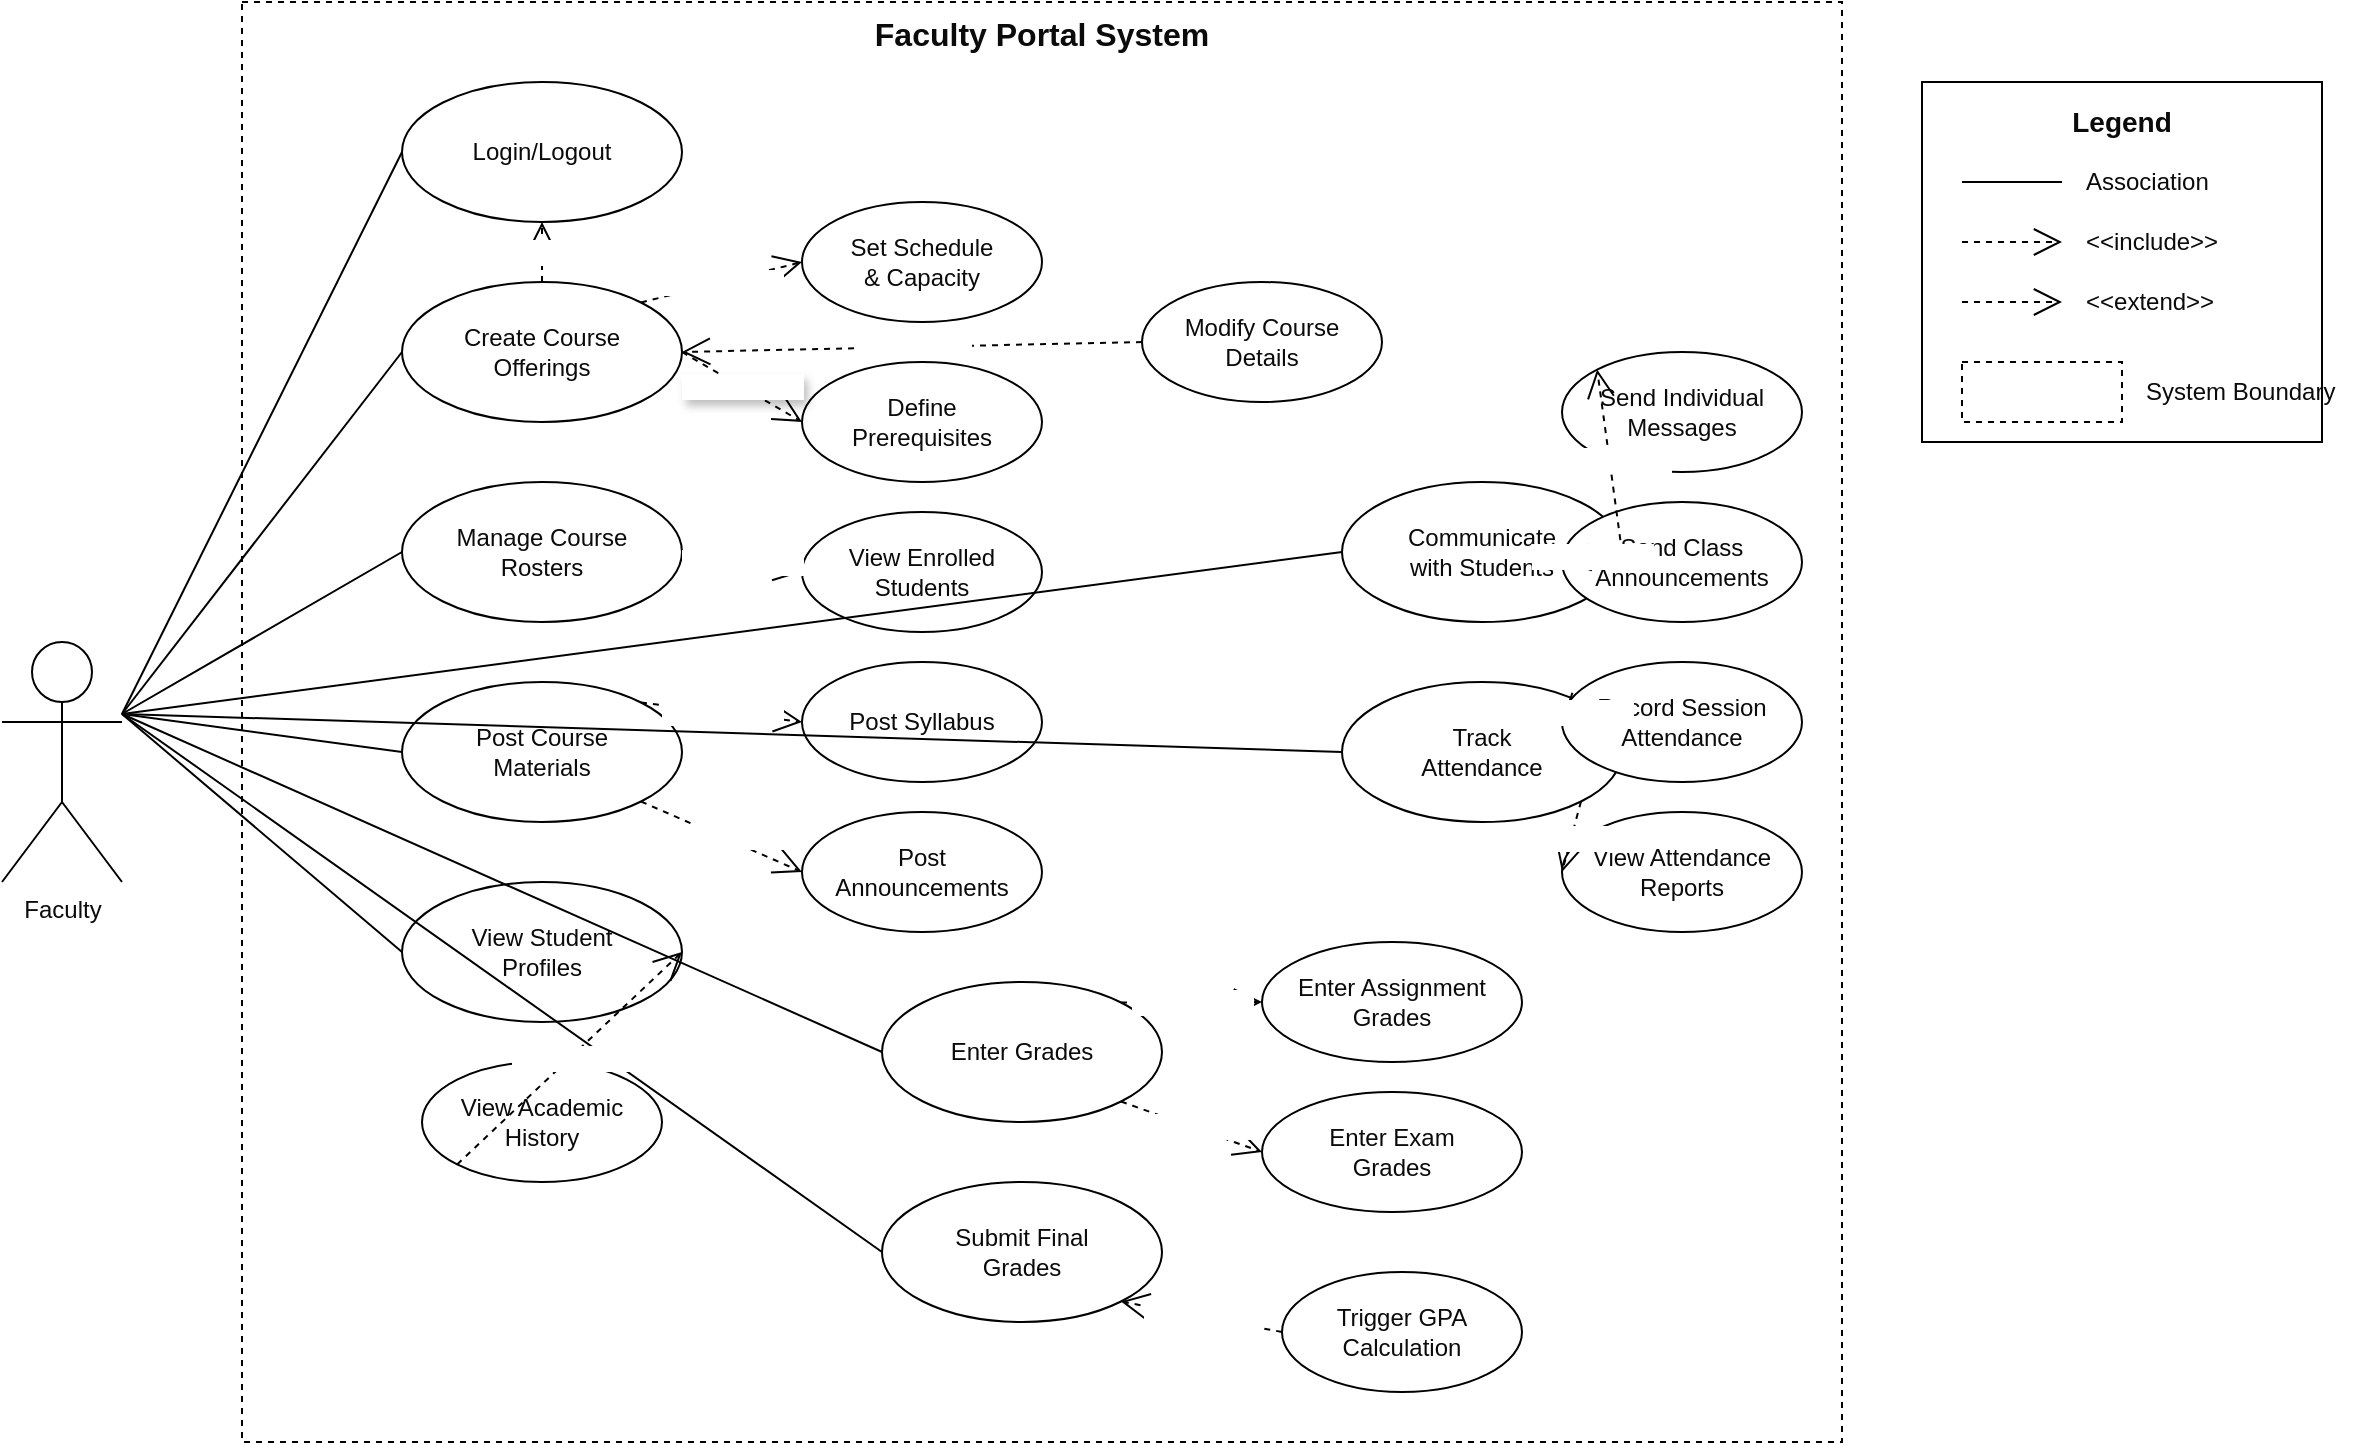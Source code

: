 <mxfile version="28.1.2">
  <diagram name="Faculty Portal Use Cases" id="faculty-portal">
    <mxGraphModel dx="1337" dy="1182" grid="1" gridSize="10" guides="1" tooltips="1" connect="1" arrows="1" fold="1" page="1" pageScale="1" pageWidth="1169" pageHeight="827" background="#ffffff" math="0" shadow="0">
      <root>
        <mxCell id="0" />
        <mxCell id="1" parent="0" />
        <mxCell id="faculty-boundary" value="Faculty Portal System" style="rounded=0;whiteSpace=wrap;html=1;fillColor=none;verticalAlign=top;fontSize=16;fontStyle=1;dashed=1;strokeColor=#000000;fontColor=#0B0B0B;" parent="1" vertex="1">
          <mxGeometry x="200" y="40" width="800" height="720" as="geometry" />
        </mxCell>
        <mxCell id="faculty-actor" value="Faculty" style="shape=umlActor;verticalLabelPosition=bottom;verticalAlign=top;html=1;fillColor=#FFFFFF;strokeColor=#000000;fontColor=#0B0B0B;" parent="1" vertex="1">
          <mxGeometry x="80" y="360" width="60" height="120" as="geometry" />
        </mxCell>
        <mxCell id="fuc-login" value="Login/Logout" style="ellipse;whiteSpace=wrap;html=1;fillColor=#FFFFFF;strokeColor=#000000;fontColor=#0B0B0B;" parent="1" vertex="1">
          <mxGeometry x="280" y="80" width="140" height="70" as="geometry" />
        </mxCell>
        <mxCell id="fuc-create-course" value="Create Course&#xa;Offerings" style="ellipse;whiteSpace=wrap;html=1;fillColor=#FFFFFF;strokeColor=#000000;fontColor=#0B0B0B;" parent="1" vertex="1">
          <mxGeometry x="280" y="180" width="140" height="70" as="geometry" />
        </mxCell>
        <mxCell id="fuc-set-schedule" value="Set Schedule&#xa;&amp;amp; Capacity" style="ellipse;whiteSpace=wrap;html=1;fillColor=#FFFFFF;strokeColor=#000000;fontColor=#0B0B0B;" parent="1" vertex="1">
          <mxGeometry x="480" y="140" width="120" height="60" as="geometry" />
        </mxCell>
        <mxCell id="fuc-prerequisites" value="Define&#xa;Prerequisites" style="ellipse;whiteSpace=wrap;html=1;fillColor=#FFFFFF;strokeColor=#000000;fontColor=#0B0B0B;" parent="1" vertex="1">
          <mxGeometry x="480" y="220" width="120" height="60" as="geometry" />
        </mxCell>
        <mxCell id="fuc-modify-course" value="Modify Course&#xa;Details" style="ellipse;whiteSpace=wrap;html=1;fillColor=#FFFFFF;strokeColor=#000000;fontColor=#0B0B0B;" parent="1" vertex="1">
          <mxGeometry x="650" y="180" width="120" height="60" as="geometry" />
        </mxCell>
        <mxCell id="fuc-rosters" value="Manage Course&#xa;Rosters" style="ellipse;whiteSpace=wrap;html=1;fillColor=#FFFFFF;strokeColor=#000000;fontColor=#0B0B0B;" parent="1" vertex="1">
          <mxGeometry x="280" y="280" width="140" height="70" as="geometry" />
        </mxCell>
        <mxCell id="fuc-view-enrolled" value="View Enrolled&#xa;Students" style="ellipse;whiteSpace=wrap;html=1;fillColor=#FFFFFF;strokeColor=#000000;fontColor=#0B0B0B;" parent="1" vertex="1">
          <mxGeometry x="480" y="295" width="120" height="60" as="geometry" />
        </mxCell>
        <mxCell id="fuc-materials" value="Post Course&#xa;Materials" style="ellipse;whiteSpace=wrap;html=1;fillColor=#FFFFFF;strokeColor=#000000;fontColor=#0B0B0B;" parent="1" vertex="1">
          <mxGeometry x="280" y="380" width="140" height="70" as="geometry" />
        </mxCell>
        <mxCell id="fuc-syllabus" value="Post Syllabus" style="ellipse;whiteSpace=wrap;html=1;fillColor=#FFFFFF;strokeColor=#000000;fontColor=#0B0B0B;" parent="1" vertex="1">
          <mxGeometry x="480" y="370" width="120" height="60" as="geometry" />
        </mxCell>
        <mxCell id="fuc-announcements" value="Post&#xa;Announcements" style="ellipse;whiteSpace=wrap;html=1;fillColor=#FFFFFF;strokeColor=#000000;fontColor=#0B0B0B;" parent="1" vertex="1">
          <mxGeometry x="480" y="445" width="120" height="60" as="geometry" />
        </mxCell>
        <mxCell id="fuc-enter-grades" value="Enter Grades" style="ellipse;whiteSpace=wrap;html=1;fillColor=#FFFFFF;strokeColor=#000000;fontColor=#0B0B0B;" parent="1" vertex="1">
          <mxGeometry x="520" y="530" width="140" height="70" as="geometry" />
        </mxCell>
        <mxCell id="fuc-assign-grades" value="Enter Assignment&#xa;Grades" style="ellipse;whiteSpace=wrap;html=1;fillColor=#FFFFFF;strokeColor=#000000;fontColor=#0B0B0B;" parent="1" vertex="1">
          <mxGeometry x="710" y="510" width="130" height="60" as="geometry" />
        </mxCell>
        <mxCell id="fuc-exam-grades" value="Enter Exam&#xa;Grades" style="ellipse;whiteSpace=wrap;html=1;fillColor=#FFFFFF;strokeColor=#000000;fontColor=#0B0B0B;" parent="1" vertex="1">
          <mxGeometry x="710" y="585" width="130" height="60" as="geometry" />
        </mxCell>
        <mxCell id="fuc-final-grades" value="Submit Final&#xa;Grades" style="ellipse;whiteSpace=wrap;html=1;fillColor=#FFFFFF;strokeColor=#000000;fontColor=#0B0B0B;" parent="1" vertex="1">
          <mxGeometry x="520" y="630" width="140" height="70" as="geometry" />
        </mxCell>
        <mxCell id="fuc-calculate-gpa" value="Trigger GPA&#xa;Calculation" style="ellipse;whiteSpace=wrap;html=1;fillColor=#FFFFFF;strokeColor=#000000;fontColor=#0B0B0B;" parent="1" vertex="1">
          <mxGeometry x="720" y="675" width="120" height="60" as="geometry" />
        </mxCell>
        <mxCell id="fuc-student-profiles" value="View Student&#xa;Profiles" style="ellipse;whiteSpace=wrap;html=1;fillColor=#FFFFFF;strokeColor=#000000;fontColor=#0B0B0B;" parent="1" vertex="1">
          <mxGeometry x="280" y="480" width="140" height="70" as="geometry" />
        </mxCell>
        <mxCell id="fuc-academic-history" value="View Academic&#xa;History" style="ellipse;whiteSpace=wrap;html=1;fillColor=#FFFFFF;strokeColor=#000000;fontColor=#0B0B0B;" parent="1" vertex="1">
          <mxGeometry x="290" y="570" width="120" height="60" as="geometry" />
        </mxCell>
        <mxCell id="fuc-communicate" value="Communicate&#xa;with Students" style="ellipse;whiteSpace=wrap;html=1;fillColor=#FFFFFF;strokeColor=#000000;fontColor=#0B0B0B;" parent="1" vertex="1">
          <mxGeometry x="750" y="280" width="140" height="70" as="geometry" />
        </mxCell>
        <mxCell id="fuc-send-messages" value="Send Individual&#xa;Messages" style="ellipse;whiteSpace=wrap;html=1;fillColor=#FFFFFF;strokeColor=#000000;fontColor=#0B0B0B;" parent="1" vertex="1">
          <mxGeometry x="860" y="215" width="120" height="60" as="geometry" />
        </mxCell>
        <mxCell id="fuc-class-announce" value="Send Class&#xa;Announcements" style="ellipse;whiteSpace=wrap;html=1;fillColor=#FFFFFF;strokeColor=#000000;fontColor=#0B0B0B;" parent="1" vertex="1">
          <mxGeometry x="860" y="290" width="120" height="60" as="geometry" />
        </mxCell>
        <mxCell id="fuc-attendance" value="Track&#xa;Attendance" style="ellipse;whiteSpace=wrap;html=1;fillColor=#FFFFFF;strokeColor=#000000;fontColor=#0B0B0B;" parent="1" vertex="1">
          <mxGeometry x="750" y="380" width="140" height="70" as="geometry" />
        </mxCell>
        <mxCell id="fuc-record-attendance" value="Record Session&#xa;Attendance" style="ellipse;whiteSpace=wrap;html=1;fillColor=#FFFFFF;strokeColor=#000000;fontColor=#0B0B0B;" parent="1" vertex="1">
          <mxGeometry x="860" y="370" width="120" height="60" as="geometry" />
        </mxCell>
        <mxCell id="fuc-attendance-reports" value="View Attendance&#xa;Reports" style="ellipse;whiteSpace=wrap;html=1;fillColor=#FFFFFF;strokeColor=#000000;fontColor=#0B0B0B;" parent="1" vertex="1">
          <mxGeometry x="860" y="445" width="120" height="60" as="geometry" />
        </mxCell>
        <mxCell id="fassoc1" value="" style="endArrow=none;html=1;exitX=1;exitY=0.3;exitDx=0;exitDy=0;exitPerimeter=0;entryX=0;entryY=0.5;entryDx=0;entryDy=0;strokeColor=#000000;fontColor=#0B0B0B;" parent="1" source="faculty-actor" target="fuc-login" edge="1">
          <mxGeometry width="50" height="50" relative="1" as="geometry">
            <mxPoint x="400" y="450" as="sourcePoint" />
            <mxPoint x="450" y="400" as="targetPoint" />
          </mxGeometry>
        </mxCell>
        <mxCell id="fassoc2" value="" style="endArrow=none;html=1;exitX=1;exitY=0.3;exitDx=0;exitDy=0;exitPerimeter=0;entryX=0;entryY=0.5;entryDx=0;entryDy=0;strokeColor=#000000;fontColor=#0B0B0B;" parent="1" source="faculty-actor" target="fuc-create-course" edge="1">
          <mxGeometry width="50" height="50" relative="1" as="geometry">
            <mxPoint x="400" y="450" as="sourcePoint" />
            <mxPoint x="450" y="400" as="targetPoint" />
          </mxGeometry>
        </mxCell>
        <mxCell id="fassoc3" value="" style="endArrow=none;html=1;exitX=1;exitY=0.3;exitDx=0;exitDy=0;exitPerimeter=0;entryX=0;entryY=0.5;entryDx=0;entryDy=0;strokeColor=#000000;fontColor=#0B0B0B;" parent="1" source="faculty-actor" target="fuc-rosters" edge="1">
          <mxGeometry width="50" height="50" relative="1" as="geometry">
            <mxPoint x="400" y="450" as="sourcePoint" />
            <mxPoint x="450" y="400" as="targetPoint" />
          </mxGeometry>
        </mxCell>
        <mxCell id="fassoc4" value="" style="endArrow=none;html=1;exitX=1;exitY=0.3;exitDx=0;exitDy=0;exitPerimeter=0;entryX=0;entryY=0.5;entryDx=0;entryDy=0;strokeColor=#000000;fontColor=#0B0B0B;" parent="1" source="faculty-actor" target="fuc-materials" edge="1">
          <mxGeometry width="50" height="50" relative="1" as="geometry">
            <mxPoint x="400" y="450" as="sourcePoint" />
            <mxPoint x="450" y="400" as="targetPoint" />
          </mxGeometry>
        </mxCell>
        <mxCell id="fassoc5" value="" style="endArrow=none;html=1;exitX=1;exitY=0.3;exitDx=0;exitDy=0;exitPerimeter=0;entryX=0;entryY=0.5;entryDx=0;entryDy=0;strokeColor=#000000;fontColor=#0B0B0B;" parent="1" source="faculty-actor" target="fuc-enter-grades" edge="1">
          <mxGeometry width="50" height="50" relative="1" as="geometry">
            <mxPoint x="400" y="450" as="sourcePoint" />
            <mxPoint x="450" y="400" as="targetPoint" />
          </mxGeometry>
        </mxCell>
        <mxCell id="fassoc6" value="" style="endArrow=none;html=1;exitX=1;exitY=0.3;exitDx=0;exitDy=0;exitPerimeter=0;entryX=0;entryY=0.5;entryDx=0;entryDy=0;strokeColor=#000000;fontColor=#0B0B0B;" parent="1" source="faculty-actor" target="fuc-final-grades" edge="1">
          <mxGeometry width="50" height="50" relative="1" as="geometry">
            <mxPoint x="400" y="450" as="sourcePoint" />
            <mxPoint x="450" y="400" as="targetPoint" />
          </mxGeometry>
        </mxCell>
        <mxCell id="fassoc7" value="" style="endArrow=none;html=1;exitX=1;exitY=0.3;exitDx=0;exitDy=0;exitPerimeter=0;entryX=0;entryY=0.5;entryDx=0;entryDy=0;strokeColor=#000000;fontColor=#0B0B0B;" parent="1" source="faculty-actor" target="fuc-student-profiles" edge="1">
          <mxGeometry width="50" height="50" relative="1" as="geometry">
            <mxPoint x="400" y="450" as="sourcePoint" />
            <mxPoint x="450" y="400" as="targetPoint" />
          </mxGeometry>
        </mxCell>
        <mxCell id="fassoc8" value="" style="endArrow=none;html=1;exitX=1;exitY=0.3;exitDx=0;exitDy=0;exitPerimeter=0;entryX=0;entryY=0.5;entryDx=0;entryDy=0;strokeColor=#000000;fontColor=#0B0B0B;" parent="1" source="faculty-actor" target="fuc-communicate" edge="1">
          <mxGeometry width="50" height="50" relative="1" as="geometry">
            <mxPoint x="400" y="450" as="sourcePoint" />
            <mxPoint x="450" y="400" as="targetPoint" />
          </mxGeometry>
        </mxCell>
        <mxCell id="fassoc9" value="" style="endArrow=none;html=1;exitX=1;exitY=0.3;exitDx=0;exitDy=0;exitPerimeter=0;entryX=0;entryY=0.5;entryDx=0;entryDy=0;strokeColor=#000000;fontColor=#0B0B0B;" parent="1" source="faculty-actor" target="fuc-attendance" edge="1">
          <mxGeometry width="50" height="50" relative="1" as="geometry">
            <mxPoint x="400" y="450" as="sourcePoint" />
            <mxPoint x="450" y="400" as="targetPoint" />
          </mxGeometry>
        </mxCell>
        <mxCell id="finclude1" value="&amp;lt;&amp;lt;include&amp;gt;&amp;gt;" style="endArrow=open;endSize=12;dashed=1;html=1;exitX=0.5;exitY=0;exitDx=0;exitDy=0;entryX=0.5;entryY=1;entryDx=0;entryDy=0;strokeColor=#000000;fontColor=#FFFFFF;" parent="1" source="fuc-create-course" target="fuc-login" edge="1">
          <mxGeometry width="160" relative="1" as="geometry">
            <mxPoint x="400" y="450" as="sourcePoint" />
            <mxPoint x="560" y="450" as="targetPoint" />
          </mxGeometry>
        </mxCell>
        <mxCell id="finclude2" value="&amp;lt;&amp;lt;include&amp;gt;&amp;gt;" style="endArrow=open;endSize=12;dashed=1;html=1;exitX=1;exitY=0;exitDx=0;exitDy=0;entryX=0;entryY=0.5;entryDx=0;entryDy=0;strokeColor=#000000;fontColor=#FFFFFF;" parent="1" source="fuc-create-course" target="fuc-set-schedule" edge="1">
          <mxGeometry width="160" relative="1" as="geometry">
            <mxPoint x="400" y="450" as="sourcePoint" />
            <mxPoint x="560" y="450" as="targetPoint" />
          </mxGeometry>
        </mxCell>
        <mxCell id="finclude3" value="&amp;lt;&amp;lt;include&amp;gt;&amp;gt;" style="endArrow=open;endSize=12;dashed=1;html=1;exitX=1;exitY=0.5;exitDx=0;exitDy=0;entryX=0;entryY=0.5;entryDx=0;entryDy=0;strokeColor=#000000;fontColor=#FFFFFF;textShadow=1;" parent="1" source="fuc-create-course" target="fuc-prerequisites" edge="1">
          <mxGeometry width="160" relative="1" as="geometry">
            <mxPoint x="400" y="450" as="sourcePoint" />
            <mxPoint x="560" y="450" as="targetPoint" />
          </mxGeometry>
        </mxCell>
        <mxCell id="finclude4" value="&amp;lt;&amp;lt;include&amp;gt;&amp;gt;" style="endArrow=open;endSize=12;dashed=1;html=1;exitX=1;exitY=0.5;exitDx=0;exitDy=0;entryX=0;entryY=0.5;entryDx=0;entryDy=0;strokeColor=#000000;fontColor=#FFFFFF;" parent="1" source="fuc-rosters" target="fuc-view-enrolled" edge="1">
          <mxGeometry width="160" relative="1" as="geometry">
            <mxPoint x="400" y="450" as="sourcePoint" />
            <mxPoint x="560" y="450" as="targetPoint" />
          </mxGeometry>
        </mxCell>
        <mxCell id="finclude5" value="&amp;lt;&amp;lt;include&amp;gt;&amp;gt;" style="endArrow=open;endSize=12;dashed=1;html=1;exitX=1;exitY=0;exitDx=0;exitDy=0;entryX=0;entryY=0.5;entryDx=0;entryDy=0;strokeColor=#000000;fontColor=#FFFFFF;" parent="1" source="fuc-materials" target="fuc-syllabus" edge="1">
          <mxGeometry width="160" relative="1" as="geometry">
            <mxPoint x="400" y="450" as="sourcePoint" />
            <mxPoint x="560" y="450" as="targetPoint" />
          </mxGeometry>
        </mxCell>
        <mxCell id="finclude6" value="&amp;lt;&amp;lt;include&amp;gt;&amp;gt;" style="endArrow=open;endSize=12;dashed=1;html=1;exitX=1;exitY=1;exitDx=0;exitDy=0;entryX=0;entryY=0.5;entryDx=0;entryDy=0;strokeColor=#000000;fontColor=#FFFFFF;" parent="1" source="fuc-materials" target="fuc-announcements" edge="1">
          <mxGeometry x="-0.004" width="160" relative="1" as="geometry">
            <mxPoint x="400" y="450" as="sourcePoint" />
            <mxPoint x="560" y="450" as="targetPoint" />
            <mxPoint as="offset" />
          </mxGeometry>
        </mxCell>
        <mxCell id="finclude7" value="&amp;lt;&amp;lt;include&amp;gt;&amp;gt;" style="endArrow=open;endSize=12;dashed=1;html=1;exitX=1;exitY=0;exitDx=0;exitDy=0;entryX=0;entryY=0.5;entryDx=0;entryDy=0;strokeColor=#000000;fontColor=#FFFFFF;" parent="1" source="fuc-enter-grades" target="fuc-assign-grades" edge="1">
          <mxGeometry width="160" relative="1" as="geometry">
            <mxPoint x="400" y="450" as="sourcePoint" />
            <mxPoint x="560" y="450" as="targetPoint" />
          </mxGeometry>
        </mxCell>
        <mxCell id="finclude8" value="&amp;lt;&amp;lt;include&amp;gt;&amp;gt;" style="endArrow=open;endSize=12;dashed=1;html=1;exitX=1;exitY=1;exitDx=0;exitDy=0;entryX=0;entryY=0.5;entryDx=0;entryDy=0;strokeColor=#000000;fontColor=#FFFFFF;" parent="1" source="fuc-enter-grades" target="fuc-exam-grades" edge="1">
          <mxGeometry width="160" relative="1" as="geometry">
            <mxPoint x="400" y="450" as="sourcePoint" />
            <mxPoint x="560" y="450" as="targetPoint" />
          </mxGeometry>
        </mxCell>
        <mxCell id="finclude9" value="&amp;lt;&amp;lt;include&amp;gt;&amp;gt;" style="endArrow=open;endSize=12;dashed=1;html=1;exitX=1;exitY=0.5;exitDx=0;exitDy=0;entryX=0;entryY=0;entryDx=0;entryDy=0;strokeColor=#000000;fontColor=#FFFFFF;" parent="1" source="fuc-communicate" target="fuc-send-messages" edge="1">
          <mxGeometry width="160" relative="1" as="geometry">
            <mxPoint x="400" y="450" as="sourcePoint" />
            <mxPoint x="560" y="450" as="targetPoint" />
          </mxGeometry>
        </mxCell>
        <mxCell id="finclude10" value="&amp;lt;&amp;lt;include&amp;gt;&amp;gt;" style="endArrow=open;endSize=12;dashed=1;html=1;exitX=1;exitY=0.5;exitDx=0;exitDy=0;entryX=0;entryY=0.5;entryDx=0;entryDy=0;strokeColor=#000000;fontColor=#FFFFFF;" parent="1" source="fuc-communicate" target="fuc-class-announce" edge="1">
          <mxGeometry width="160" relative="1" as="geometry">
            <mxPoint x="400" y="450" as="sourcePoint" />
            <mxPoint x="560" y="450" as="targetPoint" />
          </mxGeometry>
        </mxCell>
        <mxCell id="finclude11" value="&amp;lt;&amp;lt;include&amp;gt;&amp;gt;" style="endArrow=open;endSize=12;dashed=1;html=1;exitX=1;exitY=0;exitDx=0;exitDy=0;entryX=0;entryY=0.5;entryDx=0;entryDy=0;strokeColor=#000000;fontColor=#FFFFFF;" parent="1" source="fuc-attendance" target="fuc-record-attendance" edge="1">
          <mxGeometry width="160" relative="1" as="geometry">
            <mxPoint x="400" y="450" as="sourcePoint" />
            <mxPoint x="560" y="450" as="targetPoint" />
          </mxGeometry>
        </mxCell>
        <mxCell id="finclude12" value="&amp;lt;&amp;lt;include&amp;gt;&amp;gt;" style="endArrow=open;endSize=12;dashed=1;html=1;exitX=1;exitY=1;exitDx=0;exitDy=0;entryX=0;entryY=0.5;entryDx=0;entryDy=0;strokeColor=#000000;fontColor=#FFFFFF;" parent="1" source="fuc-attendance" target="fuc-attendance-reports" edge="1">
          <mxGeometry width="160" relative="1" as="geometry">
            <mxPoint x="400" y="450" as="sourcePoint" />
            <mxPoint x="560" y="450" as="targetPoint" />
          </mxGeometry>
        </mxCell>
        <mxCell id="fextend1" value="&amp;lt;&amp;lt;extend&amp;gt;&amp;gt;" style="endArrow=open;endSize=12;dashed=1;html=1;exitX=0;exitY=0.5;exitDx=0;exitDy=0;entryX=1;entryY=0.5;entryDx=0;entryDy=0;strokeColor=#000000;fontColor=#FFFFFF;" parent="1" source="fuc-modify-course" target="fuc-create-course" edge="1">
          <mxGeometry width="160" relative="1" as="geometry">
            <mxPoint x="400" y="450" as="sourcePoint" />
            <mxPoint x="560" y="450" as="targetPoint" />
          </mxGeometry>
        </mxCell>
        <mxCell id="fextend2" value="&amp;lt;&amp;lt;extend&amp;gt;&amp;gt;" style="endArrow=open;endSize=12;dashed=1;html=1;exitX=0;exitY=1;exitDx=0;exitDy=0;entryX=1;entryY=0.5;entryDx=0;entryDy=0;strokeColor=#000000;fontColor=#FFFFFF;" parent="1" source="fuc-academic-history" target="fuc-student-profiles" edge="1">
          <mxGeometry width="160" relative="1" as="geometry">
            <mxPoint x="400" y="450" as="sourcePoint" />
            <mxPoint x="560" y="450" as="targetPoint" />
          </mxGeometry>
        </mxCell>
        <mxCell id="fextend3" value="&amp;lt;&amp;lt;extend&amp;gt;&amp;gt;" style="endArrow=open;endSize=12;dashed=1;html=1;exitX=0;exitY=0.5;exitDx=0;exitDy=0;entryX=1;entryY=1;entryDx=0;entryDy=0;strokeColor=#000000;fontColor=#FFFFFF;" parent="1" source="fuc-calculate-gpa" target="fuc-final-grades" edge="1">
          <mxGeometry width="160" relative="1" as="geometry">
            <mxPoint x="400" y="450" as="sourcePoint" />
            <mxPoint x="560" y="450" as="targetPoint" />
          </mxGeometry>
        </mxCell>
        <mxCell id="legend-box" value="" style="rounded=0;whiteSpace=wrap;html=1;fillColor=none;strokeColor=#000000;fontColor=#0B0B0B;" parent="1" vertex="1">
          <mxGeometry x="1040" y="80" width="200" height="180" as="geometry" />
        </mxCell>
        <mxCell id="legend-title" value="Legend" style="text;html=1;strokeColor=none;fillColor=none;align=center;verticalAlign=middle;whiteSpace=wrap;rounded=0;fontSize=14;fontStyle=1;fontColor=#0B0B0B;" parent="1" vertex="1">
          <mxGeometry x="1090" y="90" width="100" height="20" as="geometry" />
        </mxCell>
        <mxCell id="legend-assoc" value="" style="endArrow=none;html=1;strokeColor=#000000;fontColor=#0B0B0B;" parent="1" edge="1">
          <mxGeometry width="50" height="50" relative="1" as="geometry">
            <mxPoint x="1060" y="130" as="sourcePoint" />
            <mxPoint x="1110" y="130" as="targetPoint" />
          </mxGeometry>
        </mxCell>
        <mxCell id="legend-assoc-text" value="Association" style="text;html=1;strokeColor=none;fillColor=none;align=left;verticalAlign=middle;whiteSpace=wrap;rounded=0;fontColor=#0B0B0B;" parent="1" vertex="1">
          <mxGeometry x="1120" y="120" width="100" height="20" as="geometry" />
        </mxCell>
        <mxCell id="legend-include" value="" style="endArrow=open;endSize=12;dashed=1;html=1;strokeColor=#000000;fontColor=#0B0B0B;" parent="1" edge="1">
          <mxGeometry width="50" height="50" relative="1" as="geometry">
            <mxPoint x="1060" y="160" as="sourcePoint" />
            <mxPoint x="1110" y="160" as="targetPoint" />
          </mxGeometry>
        </mxCell>
        <mxCell id="legend-include-text" value="&amp;lt;&amp;lt;include&amp;gt;&amp;gt;" style="text;html=1;strokeColor=none;fillColor=none;align=left;verticalAlign=middle;whiteSpace=wrap;rounded=0;fontColor=#0B0B0B;" parent="1" vertex="1">
          <mxGeometry x="1120" y="150" width="100" height="20" as="geometry" />
        </mxCell>
        <mxCell id="legend-extend" value="" style="endArrow=open;endSize=12;dashed=1;html=1;strokeColor=#000000;fontColor=#0B0B0B;" parent="1" edge="1">
          <mxGeometry width="50" height="50" relative="1" as="geometry">
            <mxPoint x="1060" y="190" as="sourcePoint" />
            <mxPoint x="1110" y="190" as="targetPoint" />
          </mxGeometry>
        </mxCell>
        <mxCell id="legend-extend-text" value="&amp;lt;&amp;lt;extend&amp;gt;&amp;gt;" style="text;html=1;strokeColor=none;fillColor=none;align=left;verticalAlign=middle;whiteSpace=wrap;rounded=0;fontColor=#0B0B0B;" parent="1" vertex="1">
          <mxGeometry x="1120" y="180" width="100" height="20" as="geometry" />
        </mxCell>
        <mxCell id="legend-boundary" value="" style="rounded=0;whiteSpace=wrap;html=1;fillColor=none;dashed=1;strokeColor=#000000;fontColor=#0B0B0B;" parent="1" vertex="1">
          <mxGeometry x="1060" y="220" width="80" height="30" as="geometry" />
        </mxCell>
        <mxCell id="legend-boundary-text" value="System Boundary" style="text;html=1;strokeColor=none;fillColor=none;align=left;verticalAlign=middle;whiteSpace=wrap;rounded=0;fontColor=#0B0B0B;" parent="1" vertex="1">
          <mxGeometry x="1150" y="220" width="110" height="30" as="geometry" />
        </mxCell>
      </root>
    </mxGraphModel>
  </diagram>
</mxfile>
